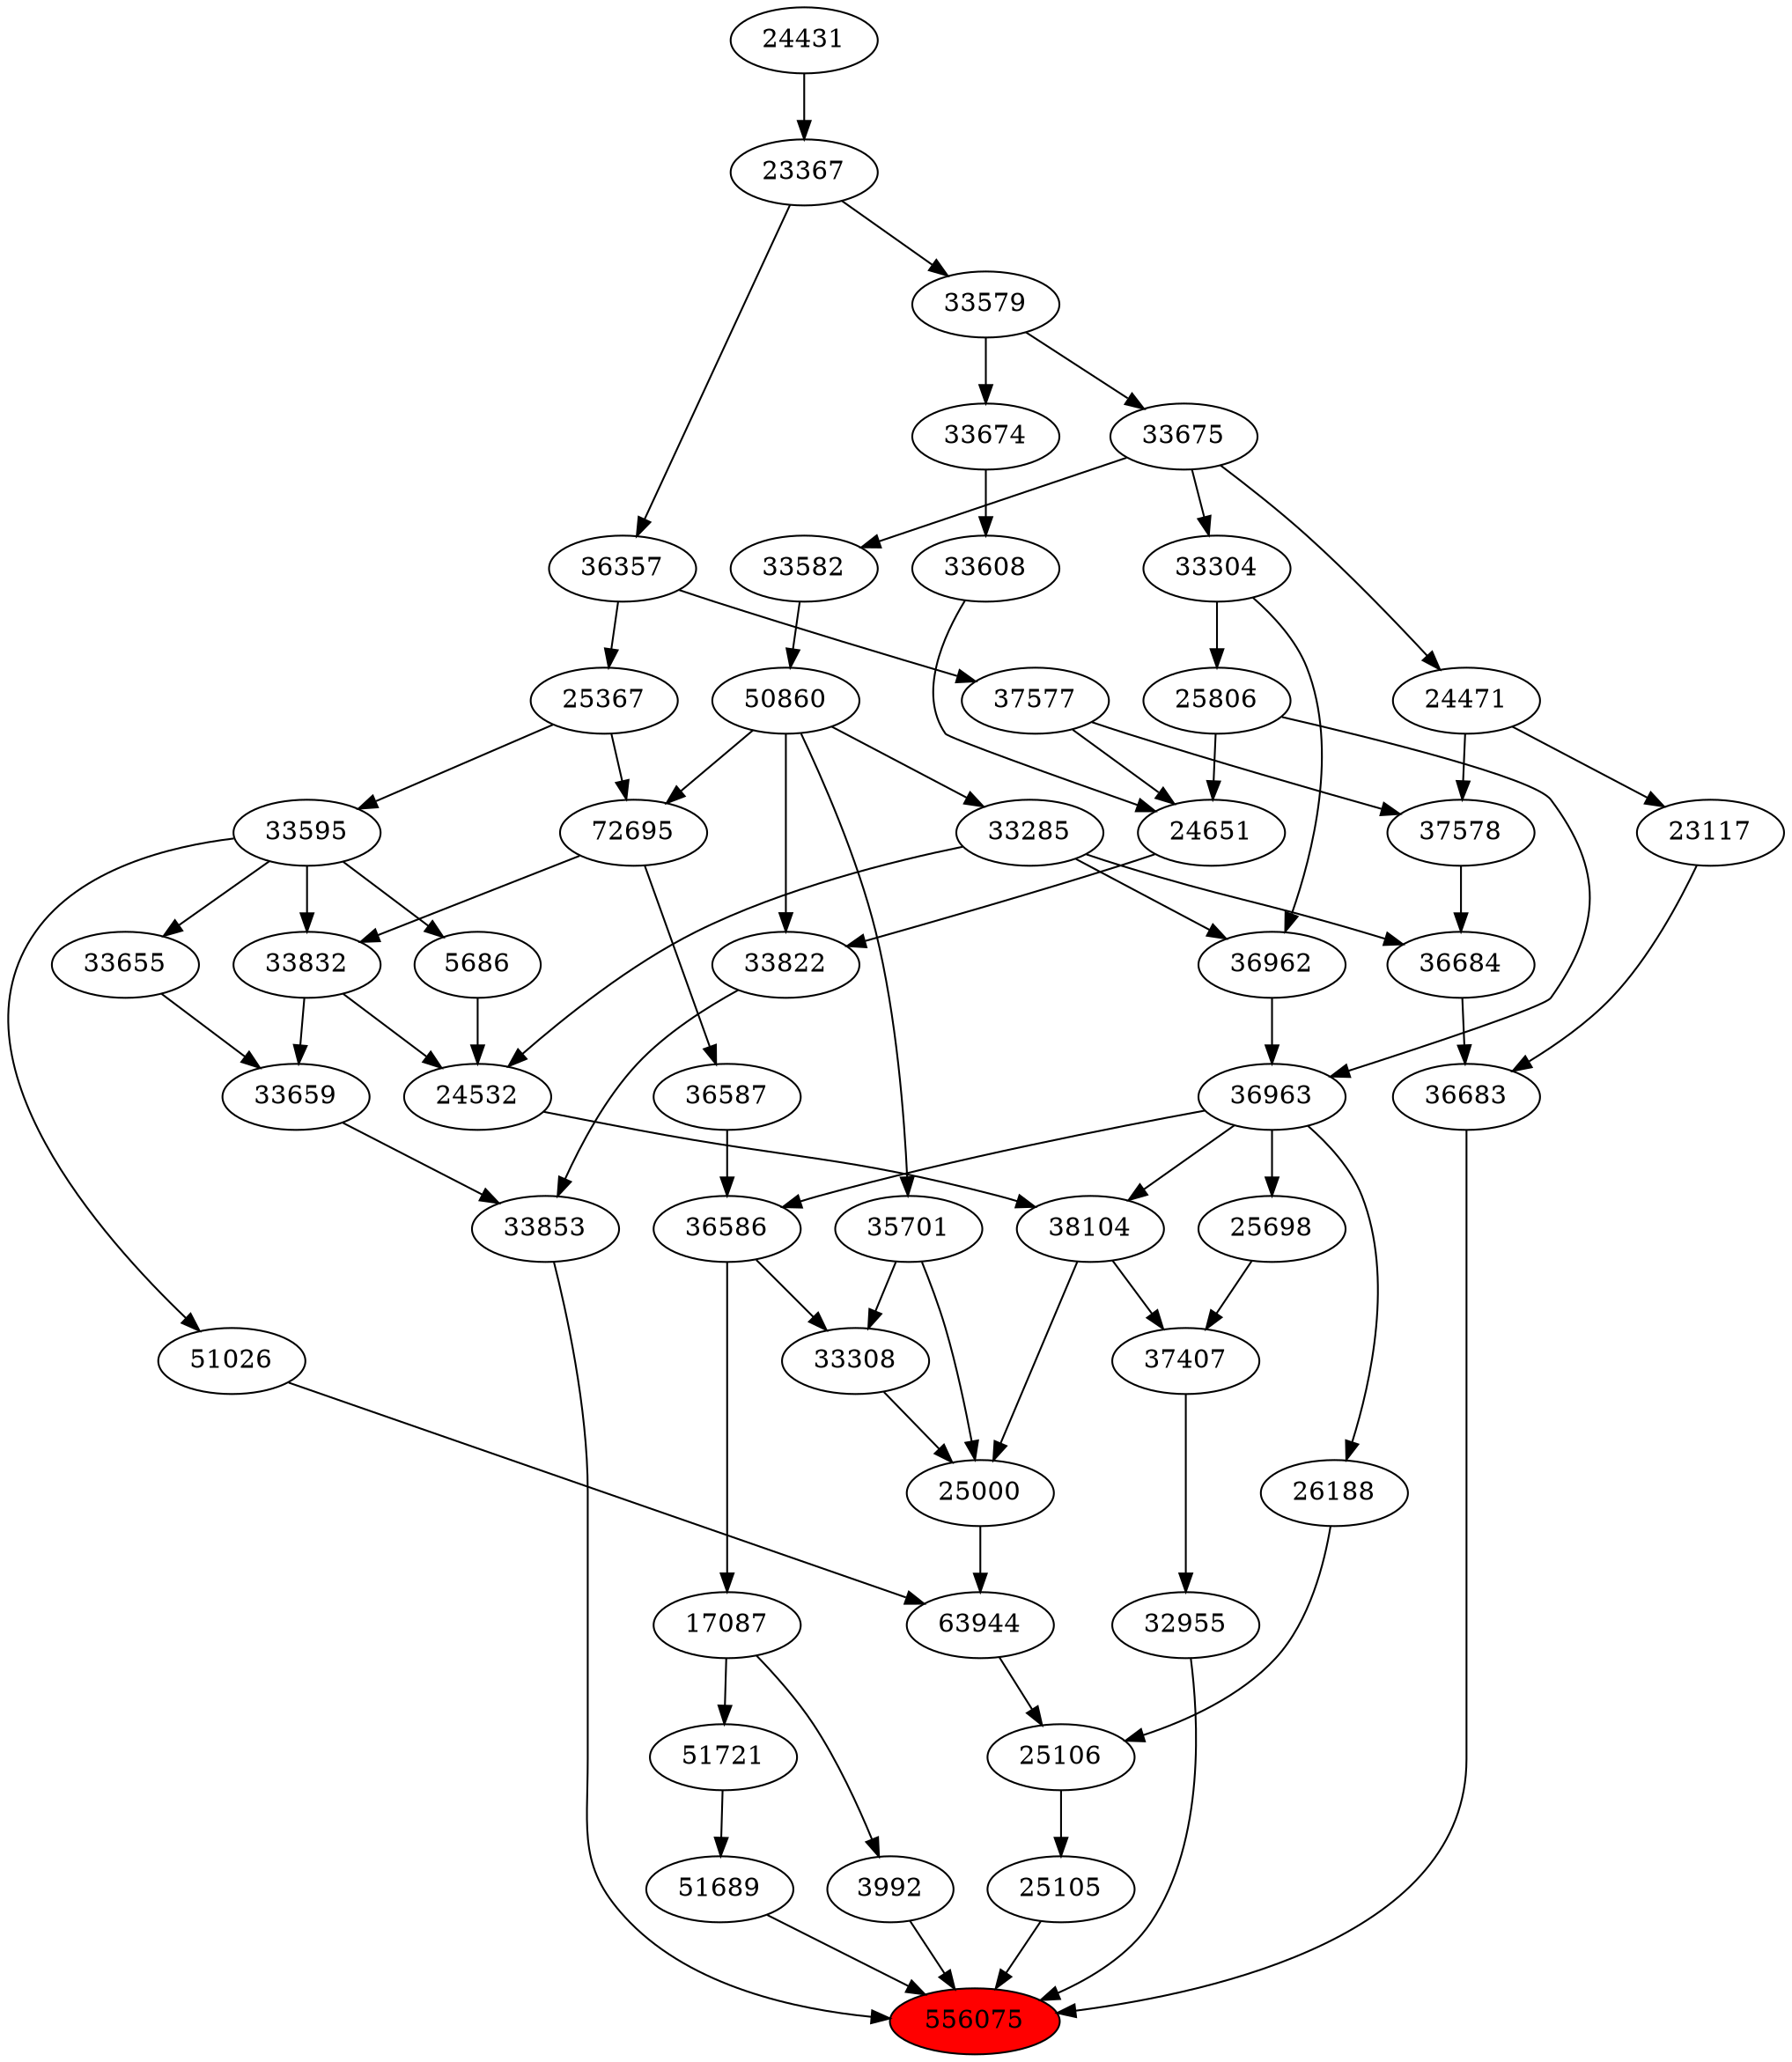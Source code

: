 strict digraph{ 
556075 [label="556075" fillcolor=red style=filled]
25105 -> 556075
32955 -> 556075
36683 -> 556075
51689 -> 556075
3992 -> 556075
33853 -> 556075
25105 [label="25105"]
25106 -> 25105
32955 [label="32955"]
37407 -> 32955
36683 [label="36683"]
36684 -> 36683
23117 -> 36683
51689 [label="51689"]
51721 -> 51689
3992 [label="3992"]
17087 -> 3992
33853 [label="33853"]
33659 -> 33853
33822 -> 33853
25106 [label="25106"]
26188 -> 25106
63944 -> 25106
37407 [label="37407"]
25698 -> 37407
38104 -> 37407
36684 [label="36684"]
33285 -> 36684
37578 -> 36684
23117 [label="23117"]
24471 -> 23117
51721 [label="51721"]
17087 -> 51721
17087 [label="17087"]
36586 -> 17087
33659 [label="33659"]
33655 -> 33659
33832 -> 33659
33822 [label="33822"]
24651 -> 33822
50860 -> 33822
26188 [label="26188"]
36963 -> 26188
63944 [label="63944"]
25000 -> 63944
51026 -> 63944
25698 [label="25698"]
36963 -> 25698
38104 [label="38104"]
24532 -> 38104
36963 -> 38104
33285 [label="33285"]
50860 -> 33285
37578 [label="37578"]
24471 -> 37578
37577 -> 37578
24471 [label="24471"]
33675 -> 24471
36586 [label="36586"]
36587 -> 36586
36963 -> 36586
33655 [label="33655"]
33595 -> 33655
33832 [label="33832"]
72695 -> 33832
33595 -> 33832
24651 [label="24651"]
25806 -> 24651
33608 -> 24651
37577 -> 24651
50860 [label="50860"]
33582 -> 50860
36963 [label="36963"]
36962 -> 36963
25806 -> 36963
25000 [label="25000"]
33308 -> 25000
38104 -> 25000
35701 -> 25000
51026 [label="51026"]
33595 -> 51026
24532 [label="24532"]
33285 -> 24532
5686 -> 24532
33832 -> 24532
37577 [label="37577"]
36357 -> 37577
33675 [label="33675"]
33579 -> 33675
36587 [label="36587"]
72695 -> 36587
33595 [label="33595"]
25367 -> 33595
72695 [label="72695"]
50860 -> 72695
25367 -> 72695
25806 [label="25806"]
33304 -> 25806
33608 [label="33608"]
33674 -> 33608
33582 [label="33582"]
33675 -> 33582
36962 [label="36962"]
33285 -> 36962
33304 -> 36962
33308 [label="33308"]
36586 -> 33308
35701 -> 33308
35701 [label="35701"]
50860 -> 35701
5686 [label="5686"]
33595 -> 5686
36357 [label="36357"]
23367 -> 36357
33579 [label="33579"]
23367 -> 33579
25367 [label="25367"]
36357 -> 25367
33304 [label="33304"]
33675 -> 33304
33674 [label="33674"]
33579 -> 33674
23367 [label="23367"]
24431 -> 23367
24431 [label="24431"]
}